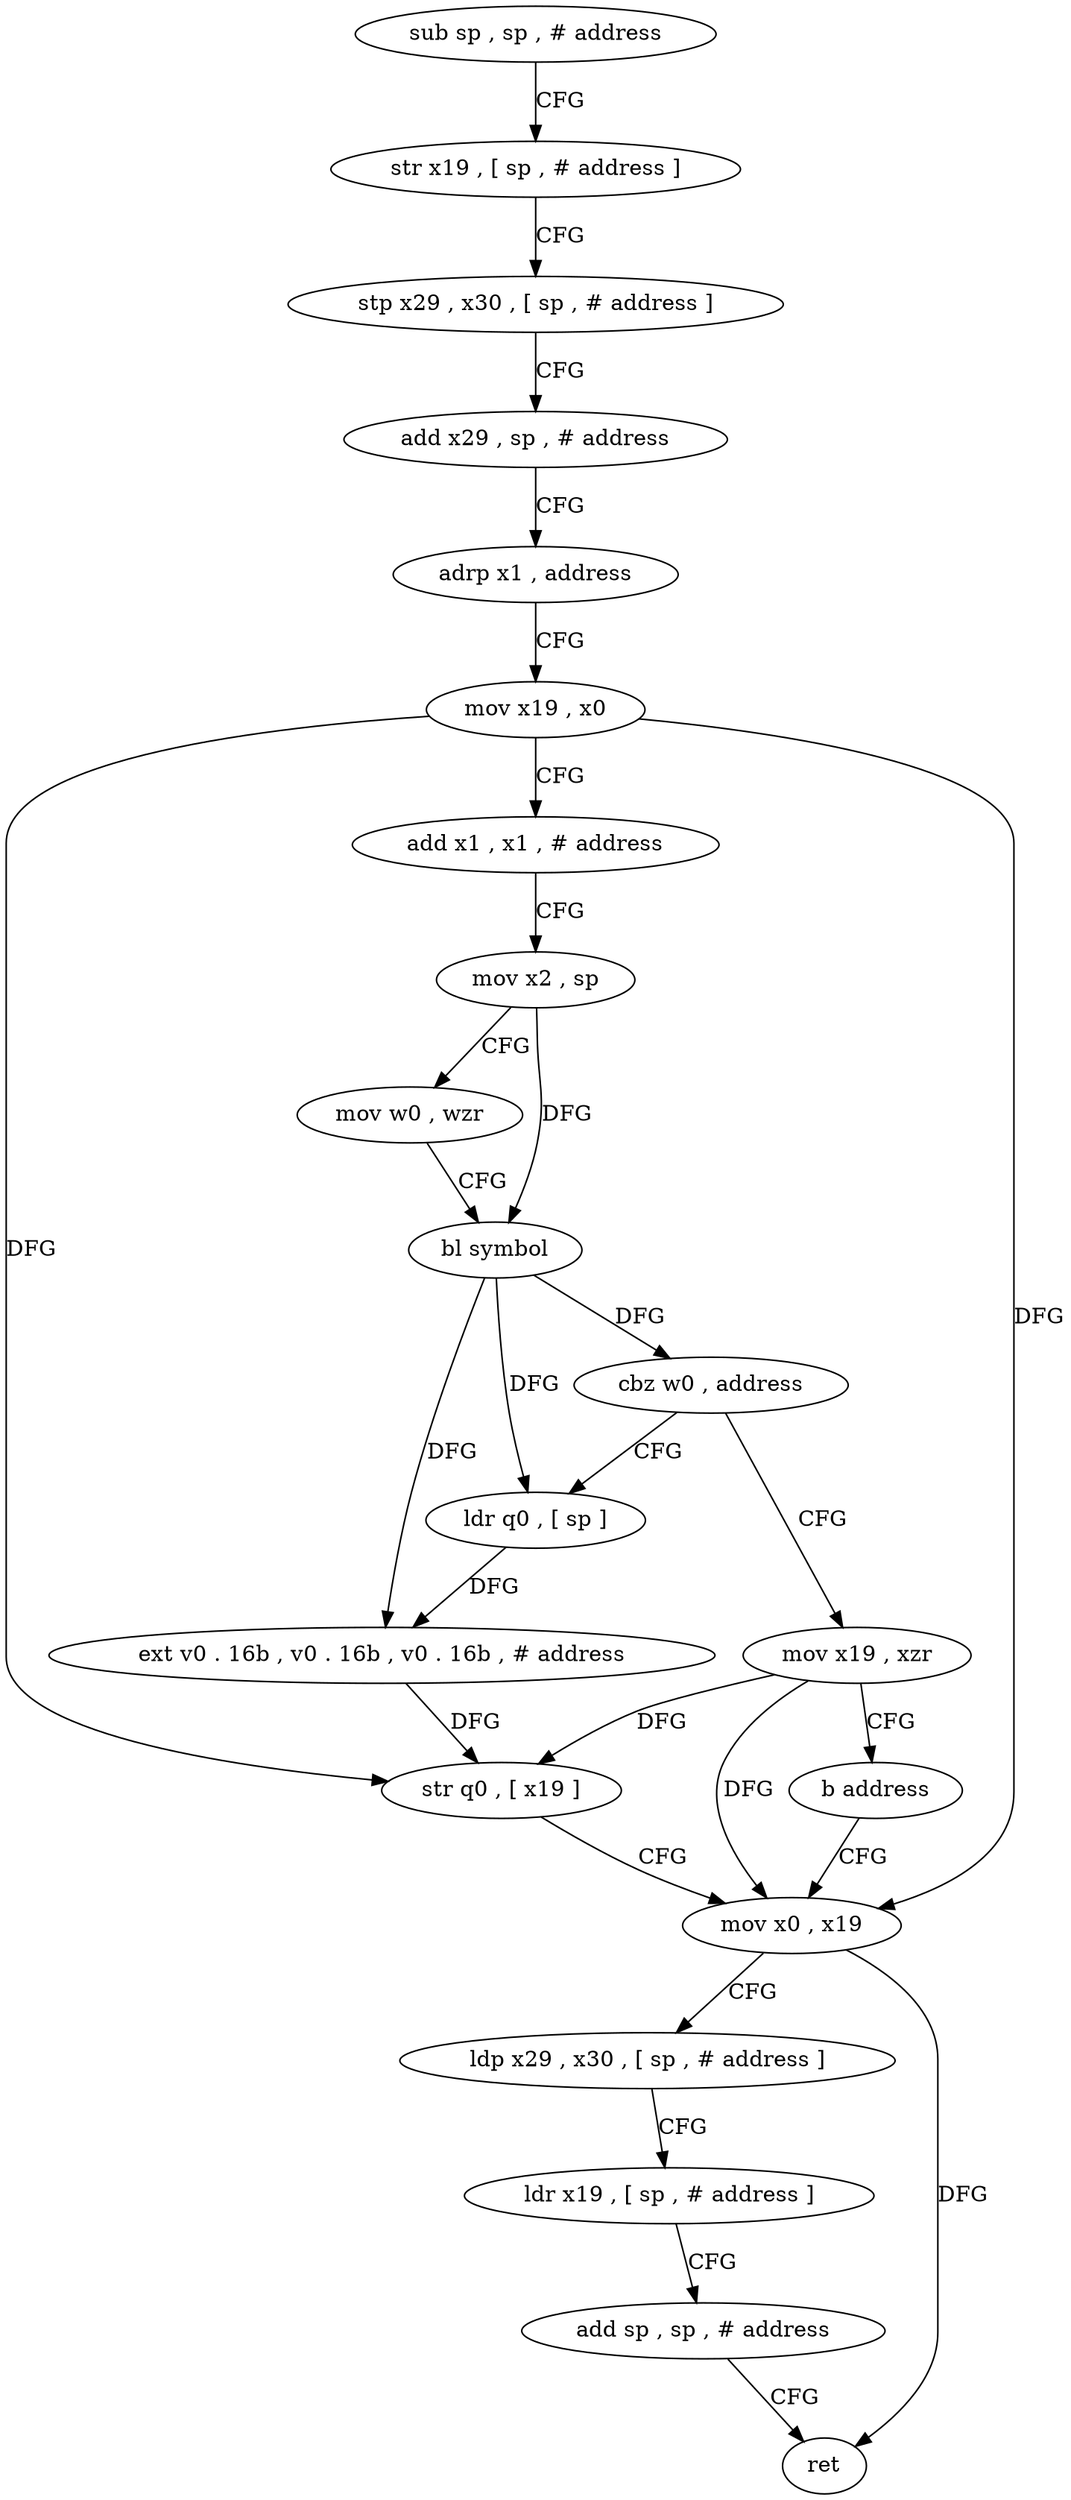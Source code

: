 digraph "func" {
"4231616" [label = "sub sp , sp , # address" ]
"4231620" [label = "str x19 , [ sp , # address ]" ]
"4231624" [label = "stp x29 , x30 , [ sp , # address ]" ]
"4231628" [label = "add x29 , sp , # address" ]
"4231632" [label = "adrp x1 , address" ]
"4231636" [label = "mov x19 , x0" ]
"4231640" [label = "add x1 , x1 , # address" ]
"4231644" [label = "mov x2 , sp" ]
"4231648" [label = "mov w0 , wzr" ]
"4231652" [label = "bl symbol" ]
"4231656" [label = "cbz w0 , address" ]
"4231668" [label = "ldr q0 , [ sp ]" ]
"4231660" [label = "mov x19 , xzr" ]
"4231672" [label = "ext v0 . 16b , v0 . 16b , v0 . 16b , # address" ]
"4231676" [label = "str q0 , [ x19 ]" ]
"4231680" [label = "mov x0 , x19" ]
"4231664" [label = "b address" ]
"4231684" [label = "ldp x29 , x30 , [ sp , # address ]" ]
"4231688" [label = "ldr x19 , [ sp , # address ]" ]
"4231692" [label = "add sp , sp , # address" ]
"4231696" [label = "ret" ]
"4231616" -> "4231620" [ label = "CFG" ]
"4231620" -> "4231624" [ label = "CFG" ]
"4231624" -> "4231628" [ label = "CFG" ]
"4231628" -> "4231632" [ label = "CFG" ]
"4231632" -> "4231636" [ label = "CFG" ]
"4231636" -> "4231640" [ label = "CFG" ]
"4231636" -> "4231676" [ label = "DFG" ]
"4231636" -> "4231680" [ label = "DFG" ]
"4231640" -> "4231644" [ label = "CFG" ]
"4231644" -> "4231648" [ label = "CFG" ]
"4231644" -> "4231652" [ label = "DFG" ]
"4231648" -> "4231652" [ label = "CFG" ]
"4231652" -> "4231656" [ label = "DFG" ]
"4231652" -> "4231668" [ label = "DFG" ]
"4231652" -> "4231672" [ label = "DFG" ]
"4231656" -> "4231668" [ label = "CFG" ]
"4231656" -> "4231660" [ label = "CFG" ]
"4231668" -> "4231672" [ label = "DFG" ]
"4231660" -> "4231664" [ label = "CFG" ]
"4231660" -> "4231676" [ label = "DFG" ]
"4231660" -> "4231680" [ label = "DFG" ]
"4231672" -> "4231676" [ label = "DFG" ]
"4231676" -> "4231680" [ label = "CFG" ]
"4231680" -> "4231684" [ label = "CFG" ]
"4231680" -> "4231696" [ label = "DFG" ]
"4231664" -> "4231680" [ label = "CFG" ]
"4231684" -> "4231688" [ label = "CFG" ]
"4231688" -> "4231692" [ label = "CFG" ]
"4231692" -> "4231696" [ label = "CFG" ]
}

